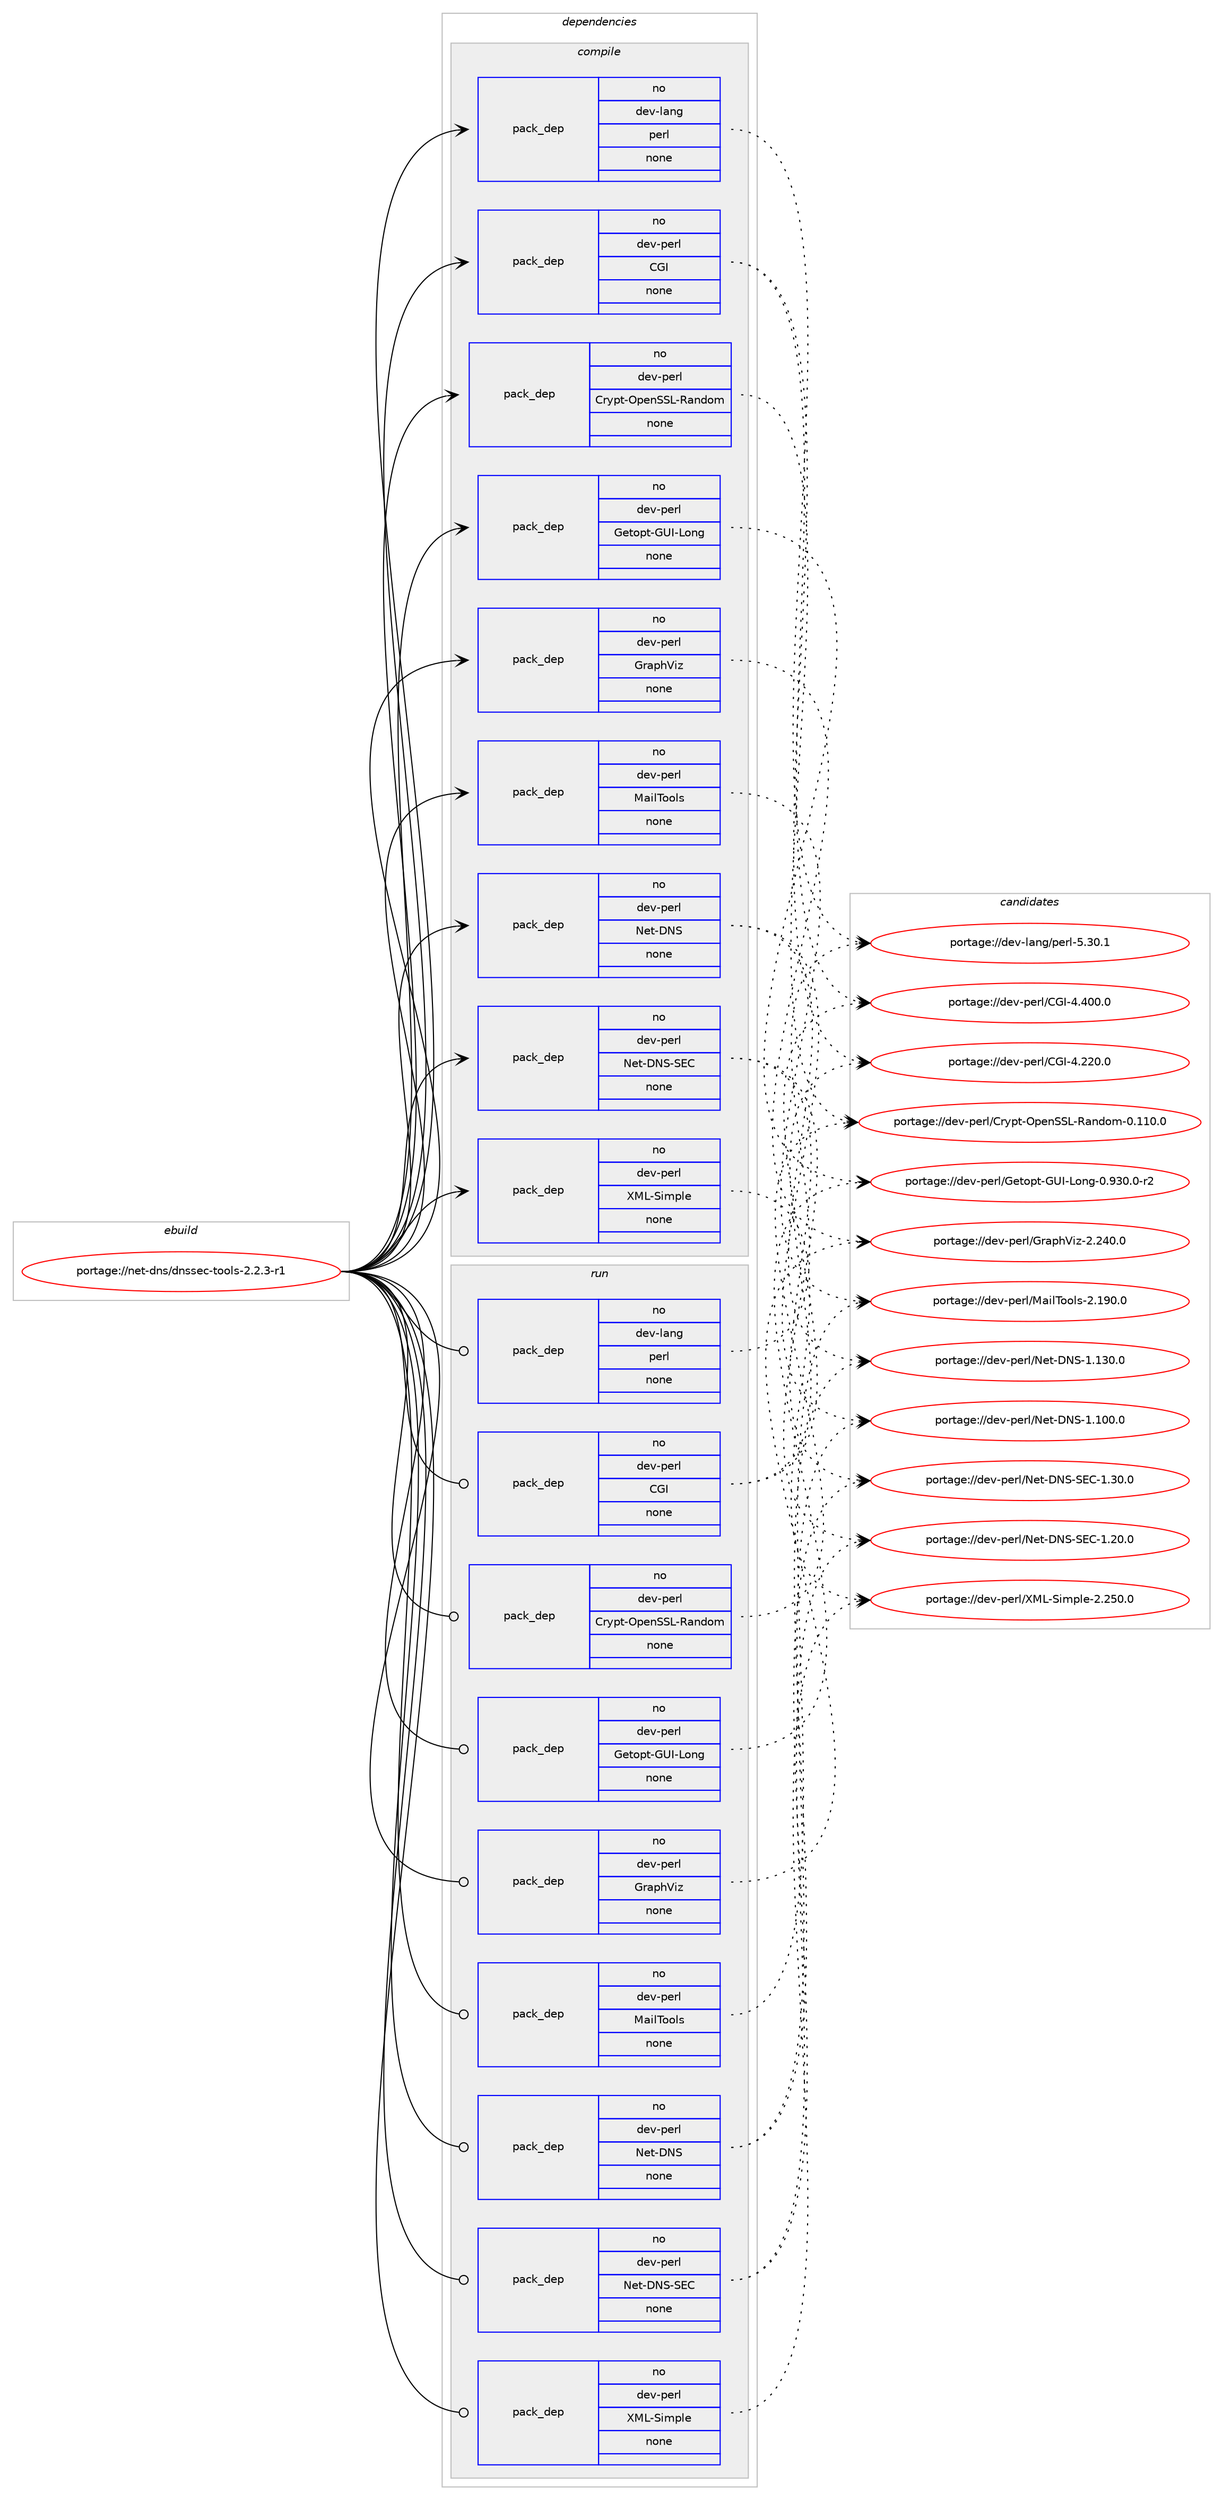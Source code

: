 digraph prolog {

# *************
# Graph options
# *************

newrank=true;
concentrate=true;
compound=true;
graph [rankdir=LR,fontname=Helvetica,fontsize=10,ranksep=1.5];#, ranksep=2.5, nodesep=0.2];
edge  [arrowhead=vee];
node  [fontname=Helvetica,fontsize=10];

# **********
# The ebuild
# **********

subgraph cluster_leftcol {
color=gray;
rank=same;
label=<<i>ebuild</i>>;
id [label="portage://net-dns/dnssec-tools-2.2.3-r1", color=red, width=4, href="../net-dns/dnssec-tools-2.2.3-r1.svg"];
}

# ****************
# The dependencies
# ****************

subgraph cluster_midcol {
color=gray;
label=<<i>dependencies</i>>;
subgraph cluster_compile {
fillcolor="#eeeeee";
style=filled;
label=<<i>compile</i>>;
subgraph pack20949 {
dependency25892 [label=<<TABLE BORDER="0" CELLBORDER="1" CELLSPACING="0" CELLPADDING="4" WIDTH="220"><TR><TD ROWSPAN="6" CELLPADDING="30">pack_dep</TD></TR><TR><TD WIDTH="110">no</TD></TR><TR><TD>dev-lang</TD></TR><TR><TD>perl</TD></TR><TR><TD>none</TD></TR><TR><TD></TD></TR></TABLE>>, shape=none, color=blue];
}
id:e -> dependency25892:w [weight=20,style="solid",arrowhead="vee"];
subgraph pack20950 {
dependency25893 [label=<<TABLE BORDER="0" CELLBORDER="1" CELLSPACING="0" CELLPADDING="4" WIDTH="220"><TR><TD ROWSPAN="6" CELLPADDING="30">pack_dep</TD></TR><TR><TD WIDTH="110">no</TD></TR><TR><TD>dev-perl</TD></TR><TR><TD>CGI</TD></TR><TR><TD>none</TD></TR><TR><TD></TD></TR></TABLE>>, shape=none, color=blue];
}
id:e -> dependency25893:w [weight=20,style="solid",arrowhead="vee"];
subgraph pack20951 {
dependency25894 [label=<<TABLE BORDER="0" CELLBORDER="1" CELLSPACING="0" CELLPADDING="4" WIDTH="220"><TR><TD ROWSPAN="6" CELLPADDING="30">pack_dep</TD></TR><TR><TD WIDTH="110">no</TD></TR><TR><TD>dev-perl</TD></TR><TR><TD>Crypt-OpenSSL-Random</TD></TR><TR><TD>none</TD></TR><TR><TD></TD></TR></TABLE>>, shape=none, color=blue];
}
id:e -> dependency25894:w [weight=20,style="solid",arrowhead="vee"];
subgraph pack20952 {
dependency25895 [label=<<TABLE BORDER="0" CELLBORDER="1" CELLSPACING="0" CELLPADDING="4" WIDTH="220"><TR><TD ROWSPAN="6" CELLPADDING="30">pack_dep</TD></TR><TR><TD WIDTH="110">no</TD></TR><TR><TD>dev-perl</TD></TR><TR><TD>Getopt-GUI-Long</TD></TR><TR><TD>none</TD></TR><TR><TD></TD></TR></TABLE>>, shape=none, color=blue];
}
id:e -> dependency25895:w [weight=20,style="solid",arrowhead="vee"];
subgraph pack20953 {
dependency25896 [label=<<TABLE BORDER="0" CELLBORDER="1" CELLSPACING="0" CELLPADDING="4" WIDTH="220"><TR><TD ROWSPAN="6" CELLPADDING="30">pack_dep</TD></TR><TR><TD WIDTH="110">no</TD></TR><TR><TD>dev-perl</TD></TR><TR><TD>GraphViz</TD></TR><TR><TD>none</TD></TR><TR><TD></TD></TR></TABLE>>, shape=none, color=blue];
}
id:e -> dependency25896:w [weight=20,style="solid",arrowhead="vee"];
subgraph pack20954 {
dependency25897 [label=<<TABLE BORDER="0" CELLBORDER="1" CELLSPACING="0" CELLPADDING="4" WIDTH="220"><TR><TD ROWSPAN="6" CELLPADDING="30">pack_dep</TD></TR><TR><TD WIDTH="110">no</TD></TR><TR><TD>dev-perl</TD></TR><TR><TD>MailTools</TD></TR><TR><TD>none</TD></TR><TR><TD></TD></TR></TABLE>>, shape=none, color=blue];
}
id:e -> dependency25897:w [weight=20,style="solid",arrowhead="vee"];
subgraph pack20955 {
dependency25898 [label=<<TABLE BORDER="0" CELLBORDER="1" CELLSPACING="0" CELLPADDING="4" WIDTH="220"><TR><TD ROWSPAN="6" CELLPADDING="30">pack_dep</TD></TR><TR><TD WIDTH="110">no</TD></TR><TR><TD>dev-perl</TD></TR><TR><TD>Net-DNS</TD></TR><TR><TD>none</TD></TR><TR><TD></TD></TR></TABLE>>, shape=none, color=blue];
}
id:e -> dependency25898:w [weight=20,style="solid",arrowhead="vee"];
subgraph pack20956 {
dependency25899 [label=<<TABLE BORDER="0" CELLBORDER="1" CELLSPACING="0" CELLPADDING="4" WIDTH="220"><TR><TD ROWSPAN="6" CELLPADDING="30">pack_dep</TD></TR><TR><TD WIDTH="110">no</TD></TR><TR><TD>dev-perl</TD></TR><TR><TD>Net-DNS-SEC</TD></TR><TR><TD>none</TD></TR><TR><TD></TD></TR></TABLE>>, shape=none, color=blue];
}
id:e -> dependency25899:w [weight=20,style="solid",arrowhead="vee"];
subgraph pack20957 {
dependency25900 [label=<<TABLE BORDER="0" CELLBORDER="1" CELLSPACING="0" CELLPADDING="4" WIDTH="220"><TR><TD ROWSPAN="6" CELLPADDING="30">pack_dep</TD></TR><TR><TD WIDTH="110">no</TD></TR><TR><TD>dev-perl</TD></TR><TR><TD>XML-Simple</TD></TR><TR><TD>none</TD></TR><TR><TD></TD></TR></TABLE>>, shape=none, color=blue];
}
id:e -> dependency25900:w [weight=20,style="solid",arrowhead="vee"];
}
subgraph cluster_compileandrun {
fillcolor="#eeeeee";
style=filled;
label=<<i>compile and run</i>>;
}
subgraph cluster_run {
fillcolor="#eeeeee";
style=filled;
label=<<i>run</i>>;
subgraph pack20958 {
dependency25901 [label=<<TABLE BORDER="0" CELLBORDER="1" CELLSPACING="0" CELLPADDING="4" WIDTH="220"><TR><TD ROWSPAN="6" CELLPADDING="30">pack_dep</TD></TR><TR><TD WIDTH="110">no</TD></TR><TR><TD>dev-lang</TD></TR><TR><TD>perl</TD></TR><TR><TD>none</TD></TR><TR><TD></TD></TR></TABLE>>, shape=none, color=blue];
}
id:e -> dependency25901:w [weight=20,style="solid",arrowhead="odot"];
subgraph pack20959 {
dependency25902 [label=<<TABLE BORDER="0" CELLBORDER="1" CELLSPACING="0" CELLPADDING="4" WIDTH="220"><TR><TD ROWSPAN="6" CELLPADDING="30">pack_dep</TD></TR><TR><TD WIDTH="110">no</TD></TR><TR><TD>dev-perl</TD></TR><TR><TD>CGI</TD></TR><TR><TD>none</TD></TR><TR><TD></TD></TR></TABLE>>, shape=none, color=blue];
}
id:e -> dependency25902:w [weight=20,style="solid",arrowhead="odot"];
subgraph pack20960 {
dependency25903 [label=<<TABLE BORDER="0" CELLBORDER="1" CELLSPACING="0" CELLPADDING="4" WIDTH="220"><TR><TD ROWSPAN="6" CELLPADDING="30">pack_dep</TD></TR><TR><TD WIDTH="110">no</TD></TR><TR><TD>dev-perl</TD></TR><TR><TD>Crypt-OpenSSL-Random</TD></TR><TR><TD>none</TD></TR><TR><TD></TD></TR></TABLE>>, shape=none, color=blue];
}
id:e -> dependency25903:w [weight=20,style="solid",arrowhead="odot"];
subgraph pack20961 {
dependency25904 [label=<<TABLE BORDER="0" CELLBORDER="1" CELLSPACING="0" CELLPADDING="4" WIDTH="220"><TR><TD ROWSPAN="6" CELLPADDING="30">pack_dep</TD></TR><TR><TD WIDTH="110">no</TD></TR><TR><TD>dev-perl</TD></TR><TR><TD>Getopt-GUI-Long</TD></TR><TR><TD>none</TD></TR><TR><TD></TD></TR></TABLE>>, shape=none, color=blue];
}
id:e -> dependency25904:w [weight=20,style="solid",arrowhead="odot"];
subgraph pack20962 {
dependency25905 [label=<<TABLE BORDER="0" CELLBORDER="1" CELLSPACING="0" CELLPADDING="4" WIDTH="220"><TR><TD ROWSPAN="6" CELLPADDING="30">pack_dep</TD></TR><TR><TD WIDTH="110">no</TD></TR><TR><TD>dev-perl</TD></TR><TR><TD>GraphViz</TD></TR><TR><TD>none</TD></TR><TR><TD></TD></TR></TABLE>>, shape=none, color=blue];
}
id:e -> dependency25905:w [weight=20,style="solid",arrowhead="odot"];
subgraph pack20963 {
dependency25906 [label=<<TABLE BORDER="0" CELLBORDER="1" CELLSPACING="0" CELLPADDING="4" WIDTH="220"><TR><TD ROWSPAN="6" CELLPADDING="30">pack_dep</TD></TR><TR><TD WIDTH="110">no</TD></TR><TR><TD>dev-perl</TD></TR><TR><TD>MailTools</TD></TR><TR><TD>none</TD></TR><TR><TD></TD></TR></TABLE>>, shape=none, color=blue];
}
id:e -> dependency25906:w [weight=20,style="solid",arrowhead="odot"];
subgraph pack20964 {
dependency25907 [label=<<TABLE BORDER="0" CELLBORDER="1" CELLSPACING="0" CELLPADDING="4" WIDTH="220"><TR><TD ROWSPAN="6" CELLPADDING="30">pack_dep</TD></TR><TR><TD WIDTH="110">no</TD></TR><TR><TD>dev-perl</TD></TR><TR><TD>Net-DNS</TD></TR><TR><TD>none</TD></TR><TR><TD></TD></TR></TABLE>>, shape=none, color=blue];
}
id:e -> dependency25907:w [weight=20,style="solid",arrowhead="odot"];
subgraph pack20965 {
dependency25908 [label=<<TABLE BORDER="0" CELLBORDER="1" CELLSPACING="0" CELLPADDING="4" WIDTH="220"><TR><TD ROWSPAN="6" CELLPADDING="30">pack_dep</TD></TR><TR><TD WIDTH="110">no</TD></TR><TR><TD>dev-perl</TD></TR><TR><TD>Net-DNS-SEC</TD></TR><TR><TD>none</TD></TR><TR><TD></TD></TR></TABLE>>, shape=none, color=blue];
}
id:e -> dependency25908:w [weight=20,style="solid",arrowhead="odot"];
subgraph pack20966 {
dependency25909 [label=<<TABLE BORDER="0" CELLBORDER="1" CELLSPACING="0" CELLPADDING="4" WIDTH="220"><TR><TD ROWSPAN="6" CELLPADDING="30">pack_dep</TD></TR><TR><TD WIDTH="110">no</TD></TR><TR><TD>dev-perl</TD></TR><TR><TD>XML-Simple</TD></TR><TR><TD>none</TD></TR><TR><TD></TD></TR></TABLE>>, shape=none, color=blue];
}
id:e -> dependency25909:w [weight=20,style="solid",arrowhead="odot"];
}
}

# **************
# The candidates
# **************

subgraph cluster_choices {
rank=same;
color=gray;
label=<<i>candidates</i>>;

subgraph choice20949 {
color=black;
nodesep=1;
choice10010111845108971101034711210111410845534651484649 [label="portage://dev-lang/perl-5.30.1", color=red, width=4,href="../dev-lang/perl-5.30.1.svg"];
dependency25892:e -> choice10010111845108971101034711210111410845534651484649:w [style=dotted,weight="100"];
}
subgraph choice20950 {
color=black;
nodesep=1;
choice10010111845112101114108476771734552465248484648 [label="portage://dev-perl/CGI-4.400.0", color=red, width=4,href="../dev-perl/CGI-4.400.0.svg"];
choice10010111845112101114108476771734552465050484648 [label="portage://dev-perl/CGI-4.220.0", color=red, width=4,href="../dev-perl/CGI-4.220.0.svg"];
dependency25893:e -> choice10010111845112101114108476771734552465248484648:w [style=dotted,weight="100"];
dependency25893:e -> choice10010111845112101114108476771734552465050484648:w [style=dotted,weight="100"];
}
subgraph choice20951 {
color=black;
nodesep=1;
choice10010111845112101114108476711412111211645791121011108383764582971101001111094548464949484648 [label="portage://dev-perl/Crypt-OpenSSL-Random-0.110.0", color=red, width=4,href="../dev-perl/Crypt-OpenSSL-Random-0.110.0.svg"];
dependency25894:e -> choice10010111845112101114108476711412111211645791121011108383764582971101001111094548464949484648:w [style=dotted,weight="100"];
}
subgraph choice20952 {
color=black;
nodesep=1;
choice10010111845112101114108477110111611111211645718573457611111010345484657514846484511450 [label="portage://dev-perl/Getopt-GUI-Long-0.930.0-r2", color=red, width=4,href="../dev-perl/Getopt-GUI-Long-0.930.0-r2.svg"];
dependency25895:e -> choice10010111845112101114108477110111611111211645718573457611111010345484657514846484511450:w [style=dotted,weight="100"];
}
subgraph choice20953 {
color=black;
nodesep=1;
choice10010111845112101114108477111497112104861051224550465052484648 [label="portage://dev-perl/GraphViz-2.240.0", color=red, width=4,href="../dev-perl/GraphViz-2.240.0.svg"];
dependency25896:e -> choice10010111845112101114108477111497112104861051224550465052484648:w [style=dotted,weight="100"];
}
subgraph choice20954 {
color=black;
nodesep=1;
choice10010111845112101114108477797105108841111111081154550464957484648 [label="portage://dev-perl/MailTools-2.190.0", color=red, width=4,href="../dev-perl/MailTools-2.190.0.svg"];
dependency25897:e -> choice10010111845112101114108477797105108841111111081154550464957484648:w [style=dotted,weight="100"];
}
subgraph choice20955 {
color=black;
nodesep=1;
choice100101118451121011141084778101116456878834549464951484648 [label="portage://dev-perl/Net-DNS-1.130.0", color=red, width=4,href="../dev-perl/Net-DNS-1.130.0.svg"];
choice100101118451121011141084778101116456878834549464948484648 [label="portage://dev-perl/Net-DNS-1.100.0", color=red, width=4,href="../dev-perl/Net-DNS-1.100.0.svg"];
dependency25898:e -> choice100101118451121011141084778101116456878834549464951484648:w [style=dotted,weight="100"];
dependency25898:e -> choice100101118451121011141084778101116456878834549464948484648:w [style=dotted,weight="100"];
}
subgraph choice20956 {
color=black;
nodesep=1;
choice100101118451121011141084778101116456878834583696745494651484648 [label="portage://dev-perl/Net-DNS-SEC-1.30.0", color=red, width=4,href="../dev-perl/Net-DNS-SEC-1.30.0.svg"];
choice100101118451121011141084778101116456878834583696745494650484648 [label="portage://dev-perl/Net-DNS-SEC-1.20.0", color=red, width=4,href="../dev-perl/Net-DNS-SEC-1.20.0.svg"];
dependency25899:e -> choice100101118451121011141084778101116456878834583696745494651484648:w [style=dotted,weight="100"];
dependency25899:e -> choice100101118451121011141084778101116456878834583696745494650484648:w [style=dotted,weight="100"];
}
subgraph choice20957 {
color=black;
nodesep=1;
choice100101118451121011141084788777645831051091121081014550465053484648 [label="portage://dev-perl/XML-Simple-2.250.0", color=red, width=4,href="../dev-perl/XML-Simple-2.250.0.svg"];
dependency25900:e -> choice100101118451121011141084788777645831051091121081014550465053484648:w [style=dotted,weight="100"];
}
subgraph choice20958 {
color=black;
nodesep=1;
choice10010111845108971101034711210111410845534651484649 [label="portage://dev-lang/perl-5.30.1", color=red, width=4,href="../dev-lang/perl-5.30.1.svg"];
dependency25901:e -> choice10010111845108971101034711210111410845534651484649:w [style=dotted,weight="100"];
}
subgraph choice20959 {
color=black;
nodesep=1;
choice10010111845112101114108476771734552465248484648 [label="portage://dev-perl/CGI-4.400.0", color=red, width=4,href="../dev-perl/CGI-4.400.0.svg"];
choice10010111845112101114108476771734552465050484648 [label="portage://dev-perl/CGI-4.220.0", color=red, width=4,href="../dev-perl/CGI-4.220.0.svg"];
dependency25902:e -> choice10010111845112101114108476771734552465248484648:w [style=dotted,weight="100"];
dependency25902:e -> choice10010111845112101114108476771734552465050484648:w [style=dotted,weight="100"];
}
subgraph choice20960 {
color=black;
nodesep=1;
choice10010111845112101114108476711412111211645791121011108383764582971101001111094548464949484648 [label="portage://dev-perl/Crypt-OpenSSL-Random-0.110.0", color=red, width=4,href="../dev-perl/Crypt-OpenSSL-Random-0.110.0.svg"];
dependency25903:e -> choice10010111845112101114108476711412111211645791121011108383764582971101001111094548464949484648:w [style=dotted,weight="100"];
}
subgraph choice20961 {
color=black;
nodesep=1;
choice10010111845112101114108477110111611111211645718573457611111010345484657514846484511450 [label="portage://dev-perl/Getopt-GUI-Long-0.930.0-r2", color=red, width=4,href="../dev-perl/Getopt-GUI-Long-0.930.0-r2.svg"];
dependency25904:e -> choice10010111845112101114108477110111611111211645718573457611111010345484657514846484511450:w [style=dotted,weight="100"];
}
subgraph choice20962 {
color=black;
nodesep=1;
choice10010111845112101114108477111497112104861051224550465052484648 [label="portage://dev-perl/GraphViz-2.240.0", color=red, width=4,href="../dev-perl/GraphViz-2.240.0.svg"];
dependency25905:e -> choice10010111845112101114108477111497112104861051224550465052484648:w [style=dotted,weight="100"];
}
subgraph choice20963 {
color=black;
nodesep=1;
choice10010111845112101114108477797105108841111111081154550464957484648 [label="portage://dev-perl/MailTools-2.190.0", color=red, width=4,href="../dev-perl/MailTools-2.190.0.svg"];
dependency25906:e -> choice10010111845112101114108477797105108841111111081154550464957484648:w [style=dotted,weight="100"];
}
subgraph choice20964 {
color=black;
nodesep=1;
choice100101118451121011141084778101116456878834549464951484648 [label="portage://dev-perl/Net-DNS-1.130.0", color=red, width=4,href="../dev-perl/Net-DNS-1.130.0.svg"];
choice100101118451121011141084778101116456878834549464948484648 [label="portage://dev-perl/Net-DNS-1.100.0", color=red, width=4,href="../dev-perl/Net-DNS-1.100.0.svg"];
dependency25907:e -> choice100101118451121011141084778101116456878834549464951484648:w [style=dotted,weight="100"];
dependency25907:e -> choice100101118451121011141084778101116456878834549464948484648:w [style=dotted,weight="100"];
}
subgraph choice20965 {
color=black;
nodesep=1;
choice100101118451121011141084778101116456878834583696745494651484648 [label="portage://dev-perl/Net-DNS-SEC-1.30.0", color=red, width=4,href="../dev-perl/Net-DNS-SEC-1.30.0.svg"];
choice100101118451121011141084778101116456878834583696745494650484648 [label="portage://dev-perl/Net-DNS-SEC-1.20.0", color=red, width=4,href="../dev-perl/Net-DNS-SEC-1.20.0.svg"];
dependency25908:e -> choice100101118451121011141084778101116456878834583696745494651484648:w [style=dotted,weight="100"];
dependency25908:e -> choice100101118451121011141084778101116456878834583696745494650484648:w [style=dotted,weight="100"];
}
subgraph choice20966 {
color=black;
nodesep=1;
choice100101118451121011141084788777645831051091121081014550465053484648 [label="portage://dev-perl/XML-Simple-2.250.0", color=red, width=4,href="../dev-perl/XML-Simple-2.250.0.svg"];
dependency25909:e -> choice100101118451121011141084788777645831051091121081014550465053484648:w [style=dotted,weight="100"];
}
}

}
